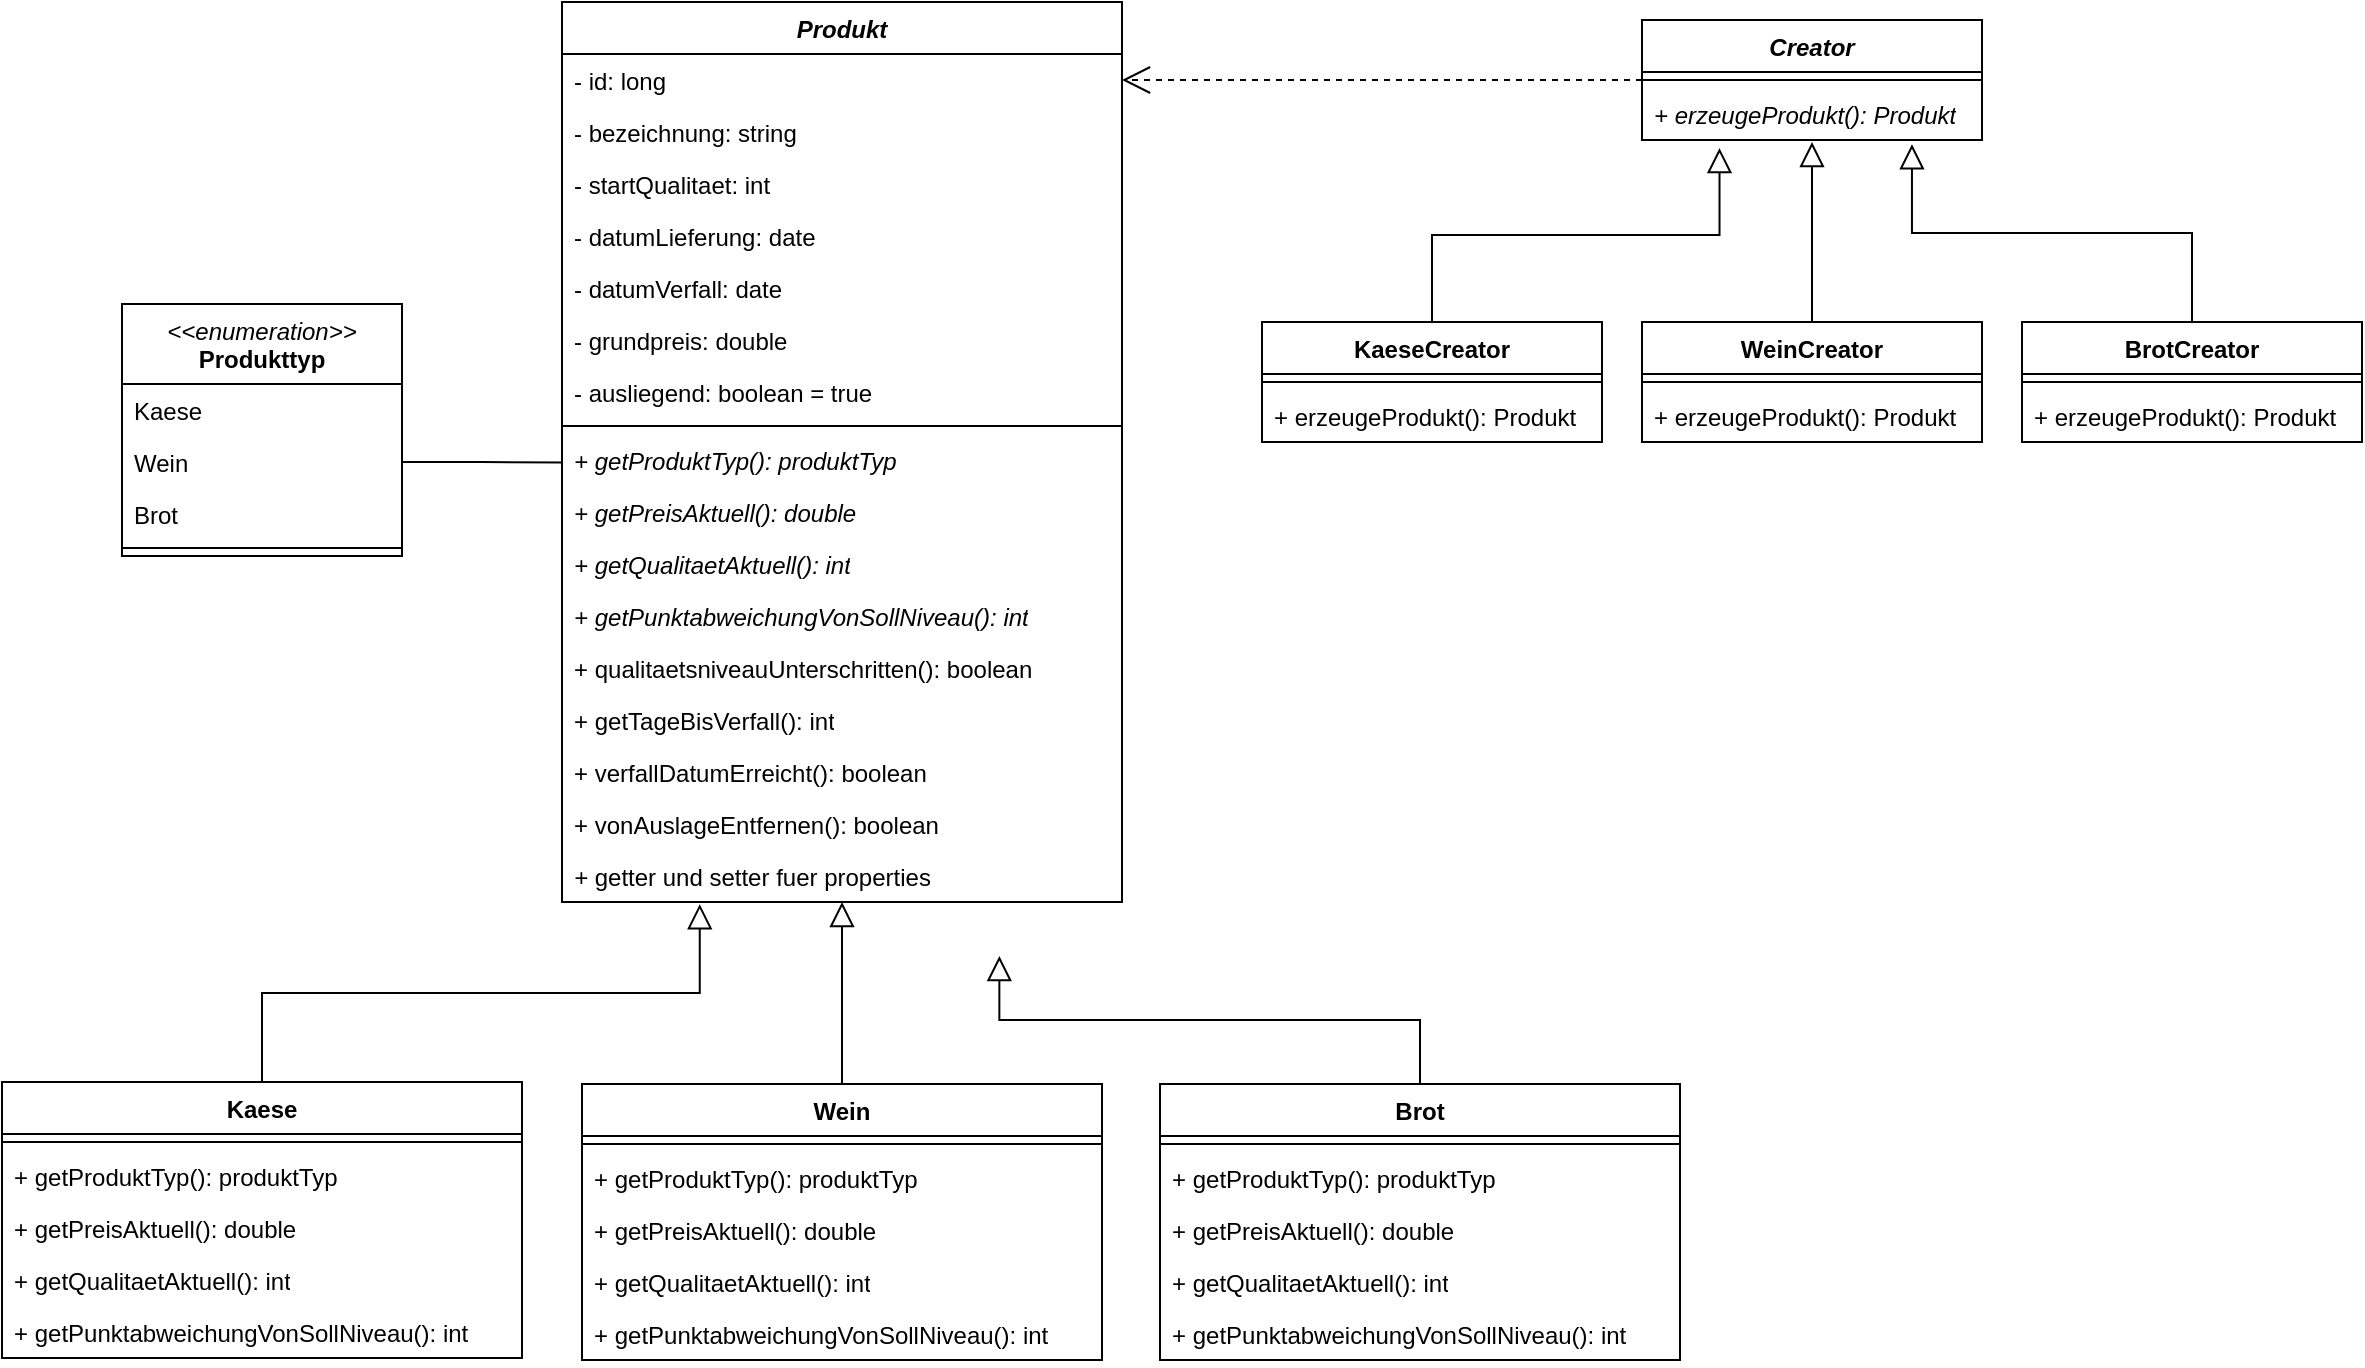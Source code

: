<mxfile version="21.2.8" type="device">
  <diagram id="C5RBs43oDa-KdzZeNtuy" name="Page-1">
    <mxGraphModel dx="1652" dy="969" grid="1" gridSize="10" guides="1" tooltips="1" connect="0" arrows="1" fold="1" page="1" pageScale="1" pageWidth="827" pageHeight="1169" math="0" shadow="0">
      <root>
        <mxCell id="WIyWlLk6GJQsqaUBKTNV-0" />
        <mxCell id="WIyWlLk6GJQsqaUBKTNV-1" parent="WIyWlLk6GJQsqaUBKTNV-0" />
        <mxCell id="zkfFHV4jXpPFQw0GAbJ--12" value="" style="endArrow=block;endSize=10;endFill=0;shadow=0;strokeWidth=1;rounded=0;edgeStyle=elbowEdgeStyle;elbow=vertical;exitX=0.5;exitY=0;exitDx=0;exitDy=0;entryX=0.246;entryY=1.042;entryDx=0;entryDy=0;entryPerimeter=0;" parent="WIyWlLk6GJQsqaUBKTNV-1" source="ufkkI8pxUnUrmvHjGoTR-11" target="ufkkI8pxUnUrmvHjGoTR-30" edge="1">
          <mxGeometry width="160" relative="1" as="geometry">
            <mxPoint x="440" y="890" as="sourcePoint" />
            <mxPoint x="540" y="830" as="targetPoint" />
          </mxGeometry>
        </mxCell>
        <mxCell id="zkfFHV4jXpPFQw0GAbJ--16" value="" style="endArrow=block;endSize=10;endFill=0;shadow=0;strokeWidth=1;rounded=0;edgeStyle=elbowEdgeStyle;elbow=vertical;exitX=0.5;exitY=0;exitDx=0;exitDy=0;" parent="WIyWlLk6GJQsqaUBKTNV-1" source="ufkkI8pxUnUrmvHjGoTR-111" edge="1" target="ufkkI8pxUnUrmvHjGoTR-30">
          <mxGeometry width="160" relative="1" as="geometry">
            <mxPoint x="610" y="1068" as="sourcePoint" />
            <mxPoint x="609" y="1008" as="targetPoint" />
          </mxGeometry>
        </mxCell>
        <mxCell id="ufkkI8pxUnUrmvHjGoTR-0" value="&lt;i&gt;Produkt&lt;/i&gt;" style="swimlane;fontStyle=1;align=center;verticalAlign=top;childLayout=stackLayout;horizontal=1;startSize=26;horizontalStack=0;resizeParent=1;resizeParentMax=0;resizeLast=0;collapsible=1;marginBottom=0;whiteSpace=wrap;html=1;" parent="WIyWlLk6GJQsqaUBKTNV-1" vertex="1">
          <mxGeometry x="470" y="530" width="280" height="450" as="geometry" />
        </mxCell>
        <mxCell id="ufkkI8pxUnUrmvHjGoTR-1" value="- id: long" style="text;strokeColor=none;fillColor=none;align=left;verticalAlign=top;spacingLeft=4;spacingRight=4;overflow=hidden;rotatable=0;points=[[0,0.5],[1,0.5]];portConstraint=eastwest;whiteSpace=wrap;html=1;" parent="ufkkI8pxUnUrmvHjGoTR-0" vertex="1">
          <mxGeometry y="26" width="280" height="26" as="geometry" />
        </mxCell>
        <mxCell id="ufkkI8pxUnUrmvHjGoTR-108" value="- bezeichnung: string" style="text;strokeColor=none;fillColor=none;align=left;verticalAlign=top;spacingLeft=4;spacingRight=4;overflow=hidden;rotatable=0;points=[[0,0.5],[1,0.5]];portConstraint=eastwest;whiteSpace=wrap;html=1;" parent="ufkkI8pxUnUrmvHjGoTR-0" vertex="1">
          <mxGeometry y="52" width="280" height="26" as="geometry" />
        </mxCell>
        <mxCell id="ufkkI8pxUnUrmvHjGoTR-5" value="- startQualitaet: int" style="text;strokeColor=none;fillColor=none;align=left;verticalAlign=top;spacingLeft=4;spacingRight=4;overflow=hidden;rotatable=0;points=[[0,0.5],[1,0.5]];portConstraint=eastwest;whiteSpace=wrap;html=1;" parent="ufkkI8pxUnUrmvHjGoTR-0" vertex="1">
          <mxGeometry y="78" width="280" height="26" as="geometry" />
        </mxCell>
        <mxCell id="ufkkI8pxUnUrmvHjGoTR-97" value="- datumLieferung: date" style="text;strokeColor=none;fillColor=none;align=left;verticalAlign=top;spacingLeft=4;spacingRight=4;overflow=hidden;rotatable=0;points=[[0,0.5],[1,0.5]];portConstraint=eastwest;whiteSpace=wrap;html=1;" parent="ufkkI8pxUnUrmvHjGoTR-0" vertex="1">
          <mxGeometry y="104" width="280" height="26" as="geometry" />
        </mxCell>
        <mxCell id="ufkkI8pxUnUrmvHjGoTR-6" value="- datumVerfall: date" style="text;strokeColor=none;fillColor=none;align=left;verticalAlign=top;spacingLeft=4;spacingRight=4;overflow=hidden;rotatable=0;points=[[0,0.5],[1,0.5]];portConstraint=eastwest;whiteSpace=wrap;html=1;" parent="ufkkI8pxUnUrmvHjGoTR-0" vertex="1">
          <mxGeometry y="130" width="280" height="26" as="geometry" />
        </mxCell>
        <mxCell id="ufkkI8pxUnUrmvHjGoTR-4" value="- grundpreis: double" style="text;strokeColor=none;fillColor=none;align=left;verticalAlign=top;spacingLeft=4;spacingRight=4;overflow=hidden;rotatable=0;points=[[0,0.5],[1,0.5]];portConstraint=eastwest;whiteSpace=wrap;html=1;" parent="ufkkI8pxUnUrmvHjGoTR-0" vertex="1">
          <mxGeometry y="156" width="280" height="26" as="geometry" />
        </mxCell>
        <mxCell id="ufkkI8pxUnUrmvHjGoTR-101" value="- ausliegend: boolean = true" style="text;strokeColor=none;fillColor=none;align=left;verticalAlign=top;spacingLeft=4;spacingRight=4;overflow=hidden;rotatable=0;points=[[0,0.5],[1,0.5]];portConstraint=eastwest;whiteSpace=wrap;html=1;" parent="ufkkI8pxUnUrmvHjGoTR-0" vertex="1">
          <mxGeometry y="182" width="280" height="26" as="geometry" />
        </mxCell>
        <mxCell id="ufkkI8pxUnUrmvHjGoTR-2" value="" style="line;strokeWidth=1;fillColor=none;align=left;verticalAlign=middle;spacingTop=-1;spacingLeft=3;spacingRight=3;rotatable=0;labelPosition=right;points=[];portConstraint=eastwest;strokeColor=inherit;" parent="ufkkI8pxUnUrmvHjGoTR-0" vertex="1">
          <mxGeometry y="208" width="280" height="8" as="geometry" />
        </mxCell>
        <mxCell id="ufkkI8pxUnUrmvHjGoTR-7" value="+&amp;nbsp;getProduktTyp&lt;span style=&quot;background-color: initial;&quot;&gt;(): produktTyp&lt;/span&gt;" style="text;strokeColor=none;fillColor=none;align=left;verticalAlign=top;spacingLeft=4;spacingRight=4;overflow=hidden;rotatable=0;points=[[0,0.5],[1,0.5]];portConstraint=eastwest;whiteSpace=wrap;html=1;fontStyle=2" parent="ufkkI8pxUnUrmvHjGoTR-0" vertex="1">
          <mxGeometry y="216" width="280" height="26" as="geometry" />
        </mxCell>
        <mxCell id="r3cGbSxcSpjv_lCFKNHl-26" value="+&amp;nbsp;getPreisAktuell&lt;span style=&quot;background-color: initial;&quot;&gt;(): double&lt;/span&gt;" style="text;strokeColor=none;fillColor=none;align=left;verticalAlign=top;spacingLeft=4;spacingRight=4;overflow=hidden;rotatable=0;points=[[0,0.5],[1,0.5]];portConstraint=eastwest;whiteSpace=wrap;html=1;fontStyle=2" parent="ufkkI8pxUnUrmvHjGoTR-0" vertex="1">
          <mxGeometry y="242" width="280" height="26" as="geometry" />
        </mxCell>
        <mxCell id="ufkkI8pxUnUrmvHjGoTR-8" value="+ getQualitaetAktuell(): int" style="text;strokeColor=none;fillColor=none;align=left;verticalAlign=top;spacingLeft=4;spacingRight=4;overflow=hidden;rotatable=0;points=[[0,0.5],[1,0.5]];portConstraint=eastwest;whiteSpace=wrap;html=1;fontStyle=2" parent="ufkkI8pxUnUrmvHjGoTR-0" vertex="1">
          <mxGeometry y="268" width="280" height="26" as="geometry" />
        </mxCell>
        <mxCell id="ufkkI8pxUnUrmvHjGoTR-95" value="&lt;span style=&quot;&quot;&gt;&lt;i&gt;+&amp;nbsp;getPunktabweichungVonSollNiveau&lt;span style=&quot;background-color: initial;&quot;&gt;(): int&lt;/span&gt;&lt;/i&gt;&lt;/span&gt;" style="text;strokeColor=none;fillColor=none;align=left;verticalAlign=top;spacingLeft=4;spacingRight=4;overflow=hidden;rotatable=0;points=[[0,0.5],[1,0.5]];portConstraint=eastwest;whiteSpace=wrap;html=1;fontStyle=0" parent="ufkkI8pxUnUrmvHjGoTR-0" vertex="1">
          <mxGeometry y="294" width="280" height="26" as="geometry" />
        </mxCell>
        <mxCell id="ufkkI8pxUnUrmvHjGoTR-10" value="&lt;span style=&quot;font-style: normal;&quot;&gt;+ qualitaetsniveauUnterschritten(): boolean&lt;/span&gt;" style="text;strokeColor=none;fillColor=none;align=left;verticalAlign=top;spacingLeft=4;spacingRight=4;overflow=hidden;rotatable=0;points=[[0,0.5],[1,0.5]];portConstraint=eastwest;whiteSpace=wrap;html=1;fontStyle=2" parent="ufkkI8pxUnUrmvHjGoTR-0" vertex="1">
          <mxGeometry y="320" width="280" height="26" as="geometry" />
        </mxCell>
        <mxCell id="ufkkI8pxUnUrmvHjGoTR-3" value="&lt;span style=&quot;font-style: normal;&quot;&gt;+ getTageBisVerfall(): int&lt;/span&gt;" style="text;strokeColor=none;fillColor=none;align=left;verticalAlign=top;spacingLeft=4;spacingRight=4;overflow=hidden;rotatable=0;points=[[0,0.5],[1,0.5]];portConstraint=eastwest;whiteSpace=wrap;html=1;fontStyle=2" parent="ufkkI8pxUnUrmvHjGoTR-0" vertex="1">
          <mxGeometry y="346" width="280" height="26" as="geometry" />
        </mxCell>
        <mxCell id="ufkkI8pxUnUrmvHjGoTR-9" value="&lt;span style=&quot;font-style: normal;&quot;&gt;+ verfallDatumErreicht(): boolean&lt;/span&gt;" style="text;strokeColor=none;fillColor=none;align=left;verticalAlign=top;spacingLeft=4;spacingRight=4;overflow=hidden;rotatable=0;points=[[0,0.5],[1,0.5]];portConstraint=eastwest;whiteSpace=wrap;html=1;fontStyle=2" parent="ufkkI8pxUnUrmvHjGoTR-0" vertex="1">
          <mxGeometry y="372" width="280" height="26" as="geometry" />
        </mxCell>
        <mxCell id="ufkkI8pxUnUrmvHjGoTR-99" value="+ vonAuslageEntfernen(): boolean" style="text;strokeColor=none;fillColor=none;align=left;verticalAlign=top;spacingLeft=4;spacingRight=4;overflow=hidden;rotatable=0;points=[[0,0.5],[1,0.5]];portConstraint=eastwest;whiteSpace=wrap;html=1;fontStyle=0" parent="ufkkI8pxUnUrmvHjGoTR-0" vertex="1">
          <mxGeometry y="398" width="280" height="26" as="geometry" />
        </mxCell>
        <mxCell id="ufkkI8pxUnUrmvHjGoTR-30" value="+ &lt;span style=&quot;font-style: normal;&quot;&gt;getter und setter fuer properties&lt;/span&gt;" style="text;strokeColor=none;fillColor=none;align=left;verticalAlign=top;spacingLeft=4;spacingRight=4;overflow=hidden;rotatable=0;points=[[0,0.5],[1,0.5]];portConstraint=eastwest;whiteSpace=wrap;html=1;fontStyle=2" parent="ufkkI8pxUnUrmvHjGoTR-0" vertex="1">
          <mxGeometry y="424" width="280" height="26" as="geometry" />
        </mxCell>
        <mxCell id="ufkkI8pxUnUrmvHjGoTR-11" value="Kaese" style="swimlane;fontStyle=1;align=center;verticalAlign=top;childLayout=stackLayout;horizontal=1;startSize=26;horizontalStack=0;resizeParent=1;resizeParentMax=0;resizeLast=0;collapsible=1;marginBottom=0;whiteSpace=wrap;html=1;" parent="WIyWlLk6GJQsqaUBKTNV-1" vertex="1">
          <mxGeometry x="190" y="1070" width="260" height="138" as="geometry" />
        </mxCell>
        <mxCell id="ufkkI8pxUnUrmvHjGoTR-16" value="" style="line;strokeWidth=1;fillColor=none;align=left;verticalAlign=middle;spacingTop=-1;spacingLeft=3;spacingRight=3;rotatable=0;labelPosition=right;points=[];portConstraint=eastwest;strokeColor=inherit;" parent="ufkkI8pxUnUrmvHjGoTR-11" vertex="1">
          <mxGeometry y="26" width="260" height="8" as="geometry" />
        </mxCell>
        <mxCell id="ufkkI8pxUnUrmvHjGoTR-21" value="+&amp;nbsp;getProduktTyp&lt;span style=&quot;border-color: var(--border-color); background-color: initial;&quot;&gt;(): produktTyp&lt;/span&gt;" style="text;strokeColor=none;fillColor=none;align=left;verticalAlign=top;spacingLeft=4;spacingRight=4;overflow=hidden;rotatable=0;points=[[0,0.5],[1,0.5]];portConstraint=eastwest;whiteSpace=wrap;html=1;" parent="ufkkI8pxUnUrmvHjGoTR-11" vertex="1">
          <mxGeometry y="34" width="260" height="26" as="geometry" />
        </mxCell>
        <mxCell id="ufkkI8pxUnUrmvHjGoTR-17" value="+ getPreisAktuell(): double" style="text;strokeColor=none;fillColor=none;align=left;verticalAlign=top;spacingLeft=4;spacingRight=4;overflow=hidden;rotatable=0;points=[[0,0.5],[1,0.5]];portConstraint=eastwest;whiteSpace=wrap;html=1;" parent="ufkkI8pxUnUrmvHjGoTR-11" vertex="1">
          <mxGeometry y="60" width="260" height="26" as="geometry" />
        </mxCell>
        <mxCell id="ufkkI8pxUnUrmvHjGoTR-18" value="+ getQualitaetAktuell(): int" style="text;strokeColor=none;fillColor=none;align=left;verticalAlign=top;spacingLeft=4;spacingRight=4;overflow=hidden;rotatable=0;points=[[0,0.5],[1,0.5]];portConstraint=eastwest;whiteSpace=wrap;html=1;" parent="ufkkI8pxUnUrmvHjGoTR-11" vertex="1">
          <mxGeometry y="86" width="260" height="26" as="geometry" />
        </mxCell>
        <mxCell id="ufkkI8pxUnUrmvHjGoTR-110" value="&lt;span style=&quot;border-color: var(--border-color);&quot;&gt;+&amp;nbsp;getPunktabweichungVonSollNiveau(): int&lt;/span&gt;" style="text;strokeColor=none;fillColor=none;align=left;verticalAlign=top;spacingLeft=4;spacingRight=4;overflow=hidden;rotatable=0;points=[[0,0.5],[1,0.5]];portConstraint=eastwest;whiteSpace=wrap;html=1;" parent="ufkkI8pxUnUrmvHjGoTR-11" vertex="1">
          <mxGeometry y="112" width="260" height="26" as="geometry" />
        </mxCell>
        <mxCell id="ufkkI8pxUnUrmvHjGoTR-31" value="&lt;i&gt;Creator&lt;/i&gt;" style="swimlane;fontStyle=1;align=center;verticalAlign=top;childLayout=stackLayout;horizontal=1;startSize=26;horizontalStack=0;resizeParent=1;resizeParentMax=0;resizeLast=0;collapsible=1;marginBottom=0;whiteSpace=wrap;html=1;" parent="WIyWlLk6GJQsqaUBKTNV-1" vertex="1">
          <mxGeometry x="1010" y="539" width="170" height="60" as="geometry" />
        </mxCell>
        <mxCell id="ufkkI8pxUnUrmvHjGoTR-36" value="" style="line;strokeWidth=1;fillColor=none;align=left;verticalAlign=middle;spacingTop=-1;spacingLeft=3;spacingRight=3;rotatable=0;labelPosition=right;points=[];portConstraint=eastwest;strokeColor=inherit;" parent="ufkkI8pxUnUrmvHjGoTR-31" vertex="1">
          <mxGeometry y="26" width="170" height="8" as="geometry" />
        </mxCell>
        <mxCell id="ufkkI8pxUnUrmvHjGoTR-37" value="+ erzeugeProdukt(): Produkt" style="text;strokeColor=none;fillColor=none;align=left;verticalAlign=top;spacingLeft=4;spacingRight=4;overflow=hidden;rotatable=0;points=[[0,0.5],[1,0.5]];portConstraint=eastwest;whiteSpace=wrap;html=1;fontStyle=2" parent="ufkkI8pxUnUrmvHjGoTR-31" vertex="1">
          <mxGeometry y="34" width="170" height="26" as="geometry" />
        </mxCell>
        <mxCell id="ufkkI8pxUnUrmvHjGoTR-47" value="" style="endArrow=open;endSize=12;dashed=1;html=1;rounded=0;exitX=0;exitY=0.5;exitDx=0;exitDy=0;entryX=1;entryY=0.5;entryDx=0;entryDy=0;" parent="WIyWlLk6GJQsqaUBKTNV-1" source="ufkkI8pxUnUrmvHjGoTR-31" target="ufkkI8pxUnUrmvHjGoTR-1" edge="1">
          <mxGeometry width="160" relative="1" as="geometry">
            <mxPoint x="1020" y="555" as="sourcePoint" />
            <mxPoint x="740" y="425" as="targetPoint" />
          </mxGeometry>
        </mxCell>
        <mxCell id="ufkkI8pxUnUrmvHjGoTR-51" value="KaeseCreator" style="swimlane;fontStyle=1;align=center;verticalAlign=top;childLayout=stackLayout;horizontal=1;startSize=26;horizontalStack=0;resizeParent=1;resizeParentMax=0;resizeLast=0;collapsible=1;marginBottom=0;whiteSpace=wrap;html=1;" parent="WIyWlLk6GJQsqaUBKTNV-1" vertex="1">
          <mxGeometry x="820" y="690" width="170" height="60" as="geometry" />
        </mxCell>
        <mxCell id="ufkkI8pxUnUrmvHjGoTR-52" value="" style="line;strokeWidth=1;fillColor=none;align=left;verticalAlign=middle;spacingTop=-1;spacingLeft=3;spacingRight=3;rotatable=0;labelPosition=right;points=[];portConstraint=eastwest;strokeColor=inherit;" parent="ufkkI8pxUnUrmvHjGoTR-51" vertex="1">
          <mxGeometry y="26" width="170" height="8" as="geometry" />
        </mxCell>
        <mxCell id="ufkkI8pxUnUrmvHjGoTR-53" value="+ erzeugeProdukt(): Produkt" style="text;strokeColor=none;fillColor=none;align=left;verticalAlign=top;spacingLeft=4;spacingRight=4;overflow=hidden;rotatable=0;points=[[0,0.5],[1,0.5]];portConstraint=eastwest;whiteSpace=wrap;html=1;fontStyle=0" parent="ufkkI8pxUnUrmvHjGoTR-51" vertex="1">
          <mxGeometry y="34" width="170" height="26" as="geometry" />
        </mxCell>
        <mxCell id="ufkkI8pxUnUrmvHjGoTR-54" value="WeinCreator" style="swimlane;fontStyle=1;align=center;verticalAlign=top;childLayout=stackLayout;horizontal=1;startSize=26;horizontalStack=0;resizeParent=1;resizeParentMax=0;resizeLast=0;collapsible=1;marginBottom=0;whiteSpace=wrap;html=1;" parent="WIyWlLk6GJQsqaUBKTNV-1" vertex="1">
          <mxGeometry x="1010" y="690" width="170" height="60" as="geometry" />
        </mxCell>
        <mxCell id="ufkkI8pxUnUrmvHjGoTR-55" value="" style="line;strokeWidth=1;fillColor=none;align=left;verticalAlign=middle;spacingTop=-1;spacingLeft=3;spacingRight=3;rotatable=0;labelPosition=right;points=[];portConstraint=eastwest;strokeColor=inherit;" parent="ufkkI8pxUnUrmvHjGoTR-54" vertex="1">
          <mxGeometry y="26" width="170" height="8" as="geometry" />
        </mxCell>
        <mxCell id="ufkkI8pxUnUrmvHjGoTR-56" value="+ erzeugeProdukt(): Produkt" style="text;strokeColor=none;fillColor=none;align=left;verticalAlign=top;spacingLeft=4;spacingRight=4;overflow=hidden;rotatable=0;points=[[0,0.5],[1,0.5]];portConstraint=eastwest;whiteSpace=wrap;html=1;fontStyle=0" parent="ufkkI8pxUnUrmvHjGoTR-54" vertex="1">
          <mxGeometry y="34" width="170" height="26" as="geometry" />
        </mxCell>
        <mxCell id="ufkkI8pxUnUrmvHjGoTR-57" value="BrotCreator" style="swimlane;fontStyle=1;align=center;verticalAlign=top;childLayout=stackLayout;horizontal=1;startSize=26;horizontalStack=0;resizeParent=1;resizeParentMax=0;resizeLast=0;collapsible=1;marginBottom=0;whiteSpace=wrap;html=1;" parent="WIyWlLk6GJQsqaUBKTNV-1" vertex="1">
          <mxGeometry x="1200" y="690" width="170" height="60" as="geometry" />
        </mxCell>
        <mxCell id="ufkkI8pxUnUrmvHjGoTR-58" value="" style="line;strokeWidth=1;fillColor=none;align=left;verticalAlign=middle;spacingTop=-1;spacingLeft=3;spacingRight=3;rotatable=0;labelPosition=right;points=[];portConstraint=eastwest;strokeColor=inherit;" parent="ufkkI8pxUnUrmvHjGoTR-57" vertex="1">
          <mxGeometry y="26" width="170" height="8" as="geometry" />
        </mxCell>
        <mxCell id="ufkkI8pxUnUrmvHjGoTR-59" value="+ erzeugeProdukt(): Produkt" style="text;strokeColor=none;fillColor=none;align=left;verticalAlign=top;spacingLeft=4;spacingRight=4;overflow=hidden;rotatable=0;points=[[0,0.5],[1,0.5]];portConstraint=eastwest;whiteSpace=wrap;html=1;fontStyle=0" parent="ufkkI8pxUnUrmvHjGoTR-57" vertex="1">
          <mxGeometry y="34" width="170" height="26" as="geometry" />
        </mxCell>
        <mxCell id="ufkkI8pxUnUrmvHjGoTR-60" value="" style="endArrow=block;endSize=10;endFill=0;shadow=0;strokeWidth=1;rounded=0;edgeStyle=elbowEdgeStyle;elbow=vertical;exitX=0.5;exitY=0;exitDx=0;exitDy=0;entryX=0.228;entryY=1.156;entryDx=0;entryDy=0;entryPerimeter=0;" parent="WIyWlLk6GJQsqaUBKTNV-1" source="ufkkI8pxUnUrmvHjGoTR-51" target="ufkkI8pxUnUrmvHjGoTR-37" edge="1">
          <mxGeometry width="160" relative="1" as="geometry">
            <mxPoint x="360" y="930" as="sourcePoint" />
            <mxPoint x="550" y="840" as="targetPoint" />
          </mxGeometry>
        </mxCell>
        <mxCell id="ufkkI8pxUnUrmvHjGoTR-61" value="" style="endArrow=block;endSize=10;endFill=0;shadow=0;strokeWidth=1;rounded=0;edgeStyle=elbowEdgeStyle;elbow=vertical;exitX=0.5;exitY=0;exitDx=0;exitDy=0;" parent="WIyWlLk6GJQsqaUBKTNV-1" source="ufkkI8pxUnUrmvHjGoTR-54" edge="1">
          <mxGeometry width="160" relative="1" as="geometry">
            <mxPoint x="370" y="940" as="sourcePoint" />
            <mxPoint x="1095" y="600" as="targetPoint" />
          </mxGeometry>
        </mxCell>
        <mxCell id="ufkkI8pxUnUrmvHjGoTR-62" value="" style="endArrow=block;endSize=10;endFill=0;shadow=0;strokeWidth=1;rounded=0;edgeStyle=elbowEdgeStyle;elbow=vertical;exitX=0.5;exitY=0;exitDx=0;exitDy=0;entryX=0.794;entryY=1.082;entryDx=0;entryDy=0;entryPerimeter=0;" parent="WIyWlLk6GJQsqaUBKTNV-1" source="ufkkI8pxUnUrmvHjGoTR-57" target="ufkkI8pxUnUrmvHjGoTR-37" edge="1">
          <mxGeometry width="160" relative="1" as="geometry">
            <mxPoint x="1105" y="700" as="sourcePoint" />
            <mxPoint x="1105" y="610" as="targetPoint" />
          </mxGeometry>
        </mxCell>
        <mxCell id="ufkkI8pxUnUrmvHjGoTR-70" value="" style="endArrow=block;endSize=10;endFill=0;shadow=0;strokeWidth=1;rounded=0;edgeStyle=elbowEdgeStyle;elbow=vertical;exitX=0.5;exitY=0;exitDx=0;exitDy=0;entryX=0.781;entryY=1.115;entryDx=0;entryDy=0;entryPerimeter=0;" parent="WIyWlLk6GJQsqaUBKTNV-1" source="ufkkI8pxUnUrmvHjGoTR-119" edge="1">
          <mxGeometry width="160" relative="1" as="geometry">
            <mxPoint x="899.0" y="1068" as="sourcePoint" />
            <mxPoint x="688.68" y="1006.99" as="targetPoint" />
          </mxGeometry>
        </mxCell>
        <mxCell id="ufkkI8pxUnUrmvHjGoTR-80" value="&lt;i style=&quot;border-color: var(--border-color); font-weight: normal;&quot;&gt;&amp;lt;&amp;lt;enumeration&amp;gt;&amp;gt;&lt;br style=&quot;border-color: var(--border-color);&quot;&gt;&lt;/i&gt;Produkttyp" style="swimlane;fontStyle=1;align=center;verticalAlign=top;childLayout=stackLayout;horizontal=1;startSize=40;horizontalStack=0;resizeParent=1;resizeParentMax=0;resizeLast=0;collapsible=1;marginBottom=0;whiteSpace=wrap;html=1;" parent="WIyWlLk6GJQsqaUBKTNV-1" vertex="1">
          <mxGeometry x="250" y="681" width="140" height="126" as="geometry" />
        </mxCell>
        <mxCell id="ufkkI8pxUnUrmvHjGoTR-81" value="Kaese" style="text;strokeColor=none;fillColor=none;align=left;verticalAlign=top;spacingLeft=4;spacingRight=4;overflow=hidden;rotatable=0;points=[[0,0.5],[1,0.5]];portConstraint=eastwest;whiteSpace=wrap;html=1;" parent="ufkkI8pxUnUrmvHjGoTR-80" vertex="1">
          <mxGeometry y="40" width="140" height="26" as="geometry" />
        </mxCell>
        <mxCell id="ufkkI8pxUnUrmvHjGoTR-82" value="Wein" style="text;strokeColor=none;fillColor=none;align=left;verticalAlign=top;spacingLeft=4;spacingRight=4;overflow=hidden;rotatable=0;points=[[0,0.5],[1,0.5]];portConstraint=eastwest;whiteSpace=wrap;html=1;" parent="ufkkI8pxUnUrmvHjGoTR-80" vertex="1">
          <mxGeometry y="66" width="140" height="26" as="geometry" />
        </mxCell>
        <mxCell id="ufkkI8pxUnUrmvHjGoTR-83" value="Brot" style="text;strokeColor=none;fillColor=none;align=left;verticalAlign=top;spacingLeft=4;spacingRight=4;overflow=hidden;rotatable=0;points=[[0,0.5],[1,0.5]];portConstraint=eastwest;whiteSpace=wrap;html=1;" parent="ufkkI8pxUnUrmvHjGoTR-80" vertex="1">
          <mxGeometry y="92" width="140" height="26" as="geometry" />
        </mxCell>
        <mxCell id="ufkkI8pxUnUrmvHjGoTR-86" value="" style="line;strokeWidth=1;fillColor=none;align=left;verticalAlign=middle;spacingTop=-1;spacingLeft=3;spacingRight=3;rotatable=0;labelPosition=right;points=[];portConstraint=eastwest;strokeColor=inherit;" parent="ufkkI8pxUnUrmvHjGoTR-80" vertex="1">
          <mxGeometry y="118" width="140" height="8" as="geometry" />
        </mxCell>
        <mxCell id="ufkkI8pxUnUrmvHjGoTR-94" value="" style="endArrow=none;html=1;rounded=0;entryX=0.001;entryY=0.548;entryDx=0;entryDy=0;exitX=1;exitY=0.5;exitDx=0;exitDy=0;edgeStyle=orthogonalEdgeStyle;entryPerimeter=0;" parent="WIyWlLk6GJQsqaUBKTNV-1" source="ufkkI8pxUnUrmvHjGoTR-82" target="ufkkI8pxUnUrmvHjGoTR-7" edge="1">
          <mxGeometry width="50" height="50" relative="1" as="geometry">
            <mxPoint x="859" y="770" as="sourcePoint" />
            <mxPoint x="470" y="725" as="targetPoint" />
          </mxGeometry>
        </mxCell>
        <mxCell id="ufkkI8pxUnUrmvHjGoTR-111" value="Wein" style="swimlane;fontStyle=1;align=center;verticalAlign=top;childLayout=stackLayout;horizontal=1;startSize=26;horizontalStack=0;resizeParent=1;resizeParentMax=0;resizeLast=0;collapsible=1;marginBottom=0;whiteSpace=wrap;html=1;" parent="WIyWlLk6GJQsqaUBKTNV-1" vertex="1">
          <mxGeometry x="480" y="1071" width="260" height="138" as="geometry" />
        </mxCell>
        <mxCell id="ufkkI8pxUnUrmvHjGoTR-112" value="" style="line;strokeWidth=1;fillColor=none;align=left;verticalAlign=middle;spacingTop=-1;spacingLeft=3;spacingRight=3;rotatable=0;labelPosition=right;points=[];portConstraint=eastwest;strokeColor=inherit;" parent="ufkkI8pxUnUrmvHjGoTR-111" vertex="1">
          <mxGeometry y="26" width="260" height="8" as="geometry" />
        </mxCell>
        <mxCell id="ufkkI8pxUnUrmvHjGoTR-118" value="+&amp;nbsp;getProduktTyp(): produktTyp" style="text;strokeColor=none;fillColor=none;align=left;verticalAlign=top;spacingLeft=4;spacingRight=4;overflow=hidden;rotatable=0;points=[[0,0.5],[1,0.5]];portConstraint=eastwest;whiteSpace=wrap;html=1;" parent="ufkkI8pxUnUrmvHjGoTR-111" vertex="1">
          <mxGeometry y="34" width="260" height="26" as="geometry" />
        </mxCell>
        <mxCell id="r3cGbSxcSpjv_lCFKNHl-25" value="+ getPreisAktuell(): double" style="text;strokeColor=none;fillColor=none;align=left;verticalAlign=top;spacingLeft=4;spacingRight=4;overflow=hidden;rotatable=0;points=[[0,0.5],[1,0.5]];portConstraint=eastwest;whiteSpace=wrap;html=1;" parent="ufkkI8pxUnUrmvHjGoTR-111" vertex="1">
          <mxGeometry y="60" width="260" height="26" as="geometry" />
        </mxCell>
        <mxCell id="ufkkI8pxUnUrmvHjGoTR-115" value="+ getQualitaetAktuell(): int" style="text;strokeColor=none;fillColor=none;align=left;verticalAlign=top;spacingLeft=4;spacingRight=4;overflow=hidden;rotatable=0;points=[[0,0.5],[1,0.5]];portConstraint=eastwest;whiteSpace=wrap;html=1;" parent="ufkkI8pxUnUrmvHjGoTR-111" vertex="1">
          <mxGeometry y="86" width="260" height="26" as="geometry" />
        </mxCell>
        <mxCell id="r3cGbSxcSpjv_lCFKNHl-24" value="&lt;span style=&quot;border-color: var(--border-color);&quot;&gt;+&amp;nbsp;getPunktabweichungVonSollNiveau(): int&lt;/span&gt;" style="text;strokeColor=none;fillColor=none;align=left;verticalAlign=top;spacingLeft=4;spacingRight=4;overflow=hidden;rotatable=0;points=[[0,0.5],[1,0.5]];portConstraint=eastwest;whiteSpace=wrap;html=1;" parent="ufkkI8pxUnUrmvHjGoTR-111" vertex="1">
          <mxGeometry y="112" width="260" height="26" as="geometry" />
        </mxCell>
        <mxCell id="ufkkI8pxUnUrmvHjGoTR-119" value="Brot" style="swimlane;fontStyle=1;align=center;verticalAlign=top;childLayout=stackLayout;horizontal=1;startSize=26;horizontalStack=0;resizeParent=1;resizeParentMax=0;resizeLast=0;collapsible=1;marginBottom=0;whiteSpace=wrap;html=1;" parent="WIyWlLk6GJQsqaUBKTNV-1" vertex="1">
          <mxGeometry x="769" y="1071" width="260" height="138" as="geometry" />
        </mxCell>
        <mxCell id="ufkkI8pxUnUrmvHjGoTR-120" value="" style="line;strokeWidth=1;fillColor=none;align=left;verticalAlign=middle;spacingTop=-1;spacingLeft=3;spacingRight=3;rotatable=0;labelPosition=right;points=[];portConstraint=eastwest;strokeColor=inherit;" parent="ufkkI8pxUnUrmvHjGoTR-119" vertex="1">
          <mxGeometry y="26" width="260" height="8" as="geometry" />
        </mxCell>
        <mxCell id="ufkkI8pxUnUrmvHjGoTR-126" value="+&amp;nbsp;getProduktTyp(): produktTyp" style="text;strokeColor=none;fillColor=none;align=left;verticalAlign=top;spacingLeft=4;spacingRight=4;overflow=hidden;rotatable=0;points=[[0,0.5],[1,0.5]];portConstraint=eastwest;whiteSpace=wrap;html=1;" parent="ufkkI8pxUnUrmvHjGoTR-119" vertex="1">
          <mxGeometry y="34" width="260" height="26" as="geometry" />
        </mxCell>
        <mxCell id="ufkkI8pxUnUrmvHjGoTR-121" value="+ getPreisAktuell(): double" style="text;strokeColor=none;fillColor=none;align=left;verticalAlign=top;spacingLeft=4;spacingRight=4;overflow=hidden;rotatable=0;points=[[0,0.5],[1,0.5]];portConstraint=eastwest;whiteSpace=wrap;html=1;" parent="ufkkI8pxUnUrmvHjGoTR-119" vertex="1">
          <mxGeometry y="60" width="260" height="26" as="geometry" />
        </mxCell>
        <mxCell id="ufkkI8pxUnUrmvHjGoTR-122" value="+ getQualitaetAktuell(): int" style="text;strokeColor=none;fillColor=none;align=left;verticalAlign=top;spacingLeft=4;spacingRight=4;overflow=hidden;rotatable=0;points=[[0,0.5],[1,0.5]];portConstraint=eastwest;whiteSpace=wrap;html=1;" parent="ufkkI8pxUnUrmvHjGoTR-119" vertex="1">
          <mxGeometry y="86" width="260" height="26" as="geometry" />
        </mxCell>
        <mxCell id="ufkkI8pxUnUrmvHjGoTR-123" value="&lt;span style=&quot;border-color: var(--border-color);&quot;&gt;+&amp;nbsp;getPunktabweichungVonSollNiveau(): int&lt;/span&gt;" style="text;strokeColor=none;fillColor=none;align=left;verticalAlign=top;spacingLeft=4;spacingRight=4;overflow=hidden;rotatable=0;points=[[0,0.5],[1,0.5]];portConstraint=eastwest;whiteSpace=wrap;html=1;" parent="ufkkI8pxUnUrmvHjGoTR-119" vertex="1">
          <mxGeometry y="112" width="260" height="26" as="geometry" />
        </mxCell>
      </root>
    </mxGraphModel>
  </diagram>
</mxfile>
